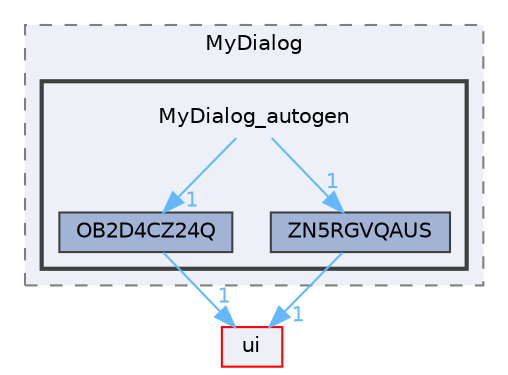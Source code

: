 digraph "MyDialog_autogen"
{
 // LATEX_PDF_SIZE
  bgcolor="transparent";
  edge [fontname=Helvetica,fontsize=10,labelfontname=Helvetica,labelfontsize=10];
  node [fontname=Helvetica,fontsize=10,shape=box,height=0.2,width=0.4];
  compound=true
  subgraph clusterdir_99c2e318f1d5d9eaed1a5d5645e5aae5 {
    graph [ bgcolor="#edf0f7", pencolor="grey50", label="MyDialog", fontname=Helvetica,fontsize=10 style="filled,dashed", URL="dir_99c2e318f1d5d9eaed1a5d5645e5aae5.html",tooltip=""]
  subgraph clusterdir_f1747d649dd72a0dedb3398751a5f027 {
    graph [ bgcolor="#edf0f7", pencolor="grey25", label="", fontname=Helvetica,fontsize=10 style="filled,bold", URL="dir_f1747d649dd72a0dedb3398751a5f027.html",tooltip=""]
    dir_f1747d649dd72a0dedb3398751a5f027 [shape=plaintext, label="MyDialog_autogen"];
  dir_73d735527fc8dc9a9ab62f265b9b0b70 [label="OB2D4CZ24Q", fillcolor="#a2b4d6", color="grey25", style="filled", URL="dir_73d735527fc8dc9a9ab62f265b9b0b70.html",tooltip=""];
  dir_e27adbec3e4a4876134bdbdcad6aa9e3 [label="ZN5RGVQAUS", fillcolor="#a2b4d6", color="grey25", style="filled", URL="dir_e27adbec3e4a4876134bdbdcad6aa9e3.html",tooltip=""];
  }
  }
  dir_1788f8309b1a812dcb800a185471cf6c [label="ui", fillcolor="#edf0f7", color="red", style="filled", URL="dir_1788f8309b1a812dcb800a185471cf6c.html",tooltip=""];
  dir_f1747d649dd72a0dedb3398751a5f027->dir_73d735527fc8dc9a9ab62f265b9b0b70 [headlabel="1", labeldistance=1.5 headhref="dir_000240_000278.html" href="dir_000240_000278.html" color="steelblue1" fontcolor="steelblue1"];
  dir_f1747d649dd72a0dedb3398751a5f027->dir_e27adbec3e4a4876134bdbdcad6aa9e3 [headlabel="1", labeldistance=1.5 headhref="dir_000240_000381.html" href="dir_000240_000381.html" color="steelblue1" fontcolor="steelblue1"];
  dir_73d735527fc8dc9a9ab62f265b9b0b70->dir_1788f8309b1a812dcb800a185471cf6c [headlabel="1", labeldistance=1.5 headhref="dir_000278_000351.html" href="dir_000278_000351.html" color="steelblue1" fontcolor="steelblue1"];
  dir_e27adbec3e4a4876134bdbdcad6aa9e3->dir_1788f8309b1a812dcb800a185471cf6c [headlabel="1", labeldistance=1.5 headhref="dir_000381_000351.html" href="dir_000381_000351.html" color="steelblue1" fontcolor="steelblue1"];
}
